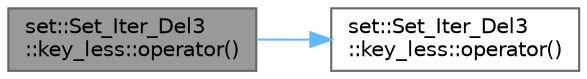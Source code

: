 digraph "set::Set_Iter_Del3::key_less::operator()"
{
 // LATEX_PDF_SIZE
  bgcolor="transparent";
  edge [fontname=Helvetica,fontsize=10,labelfontname=Helvetica,labelfontsize=10];
  node [fontname=Helvetica,fontsize=10,shape=box,height=0.2,width=0.4];
  rankdir="LR";
  Node1 [id="Node000001",label="set::Set_Iter_Del3\l::key_less::operator()",height=0.2,width=0.4,color="gray40", fillcolor="grey60", style="filled", fontcolor="black",tooltip=" "];
  Node1 -> Node2 [id="edge1_Node000001_Node000002",color="steelblue1",style="solid",tooltip=" "];
  Node2 [id="Node000002",label="set::Set_Iter_Del3\l::key_less::operator()",height=0.2,width=0.4,color="grey40", fillcolor="white", style="filled",URL="$structset_1_1_set___iter___del3_1_1key__less.html#a76eed61d5bd792b71d7cb8d100112678",tooltip=" "];
}
